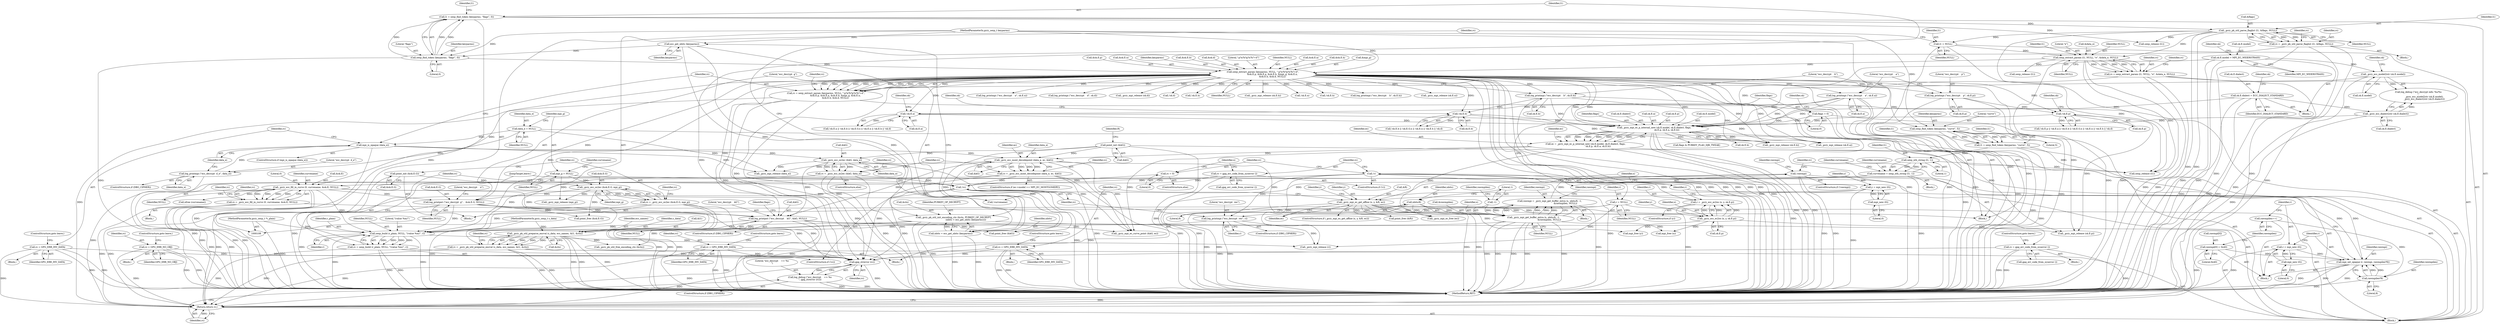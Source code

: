 digraph "0_gnupg_da780c8183cccc8f533c8ace8211ac2cb2bdee7b@API" {
"1000740" [label="(Call,gpg_strerror (rc))"];
"1000284" [label="(Call,rc = _gcry_ecc_os2ec (&sk.E.G, mpi_g))"];
"1000286" [label="(Call,_gcry_ecc_os2ec (&sk.E.G, mpi_g))"];
"1000277" [label="(Call,point_init (&sk.E.G))"];
"1000126" [label="(Call,mpi_g = NULL)"];
"1000228" [label="(Call,rc = sexp_extract_param (keyparms, NULL, \"-p?a?b?g?n?h?+d\",\n                           &sk.E.p, &sk.E.a, &sk.E.b, &mpi_g, &sk.E.n,\n                           &sk.E.h, &sk.d, NULL))"];
"1000230" [label="(Call,sexp_extract_param (keyparms, NULL, \"-p?a?b?g?n?h?+d\",\n                           &sk.E.p, &sk.E.a, &sk.E.b, &mpi_g, &sk.E.n,\n                           &sk.E.h, &sk.d, NULL))"];
"1000169" [label="(Call,sexp_find_token (keyparms, \"flags\", 0))"];
"1000165" [label="(Call,ecc_get_nbits (keyparms))"];
"1000111" [label="(MethodParameterIn,gcry_sexp_t keyparms)"];
"1000205" [label="(Call,sexp_extract_param (l1, NULL, \"e\", &data_e, NULL))"];
"1000188" [label="(Call,l1 = NULL)"];
"1000178" [label="(Call,_gcry_pk_util_parse_flaglist (l1, &flags, NULL))"];
"1000167" [label="(Call,l1 = sexp_find_token (keyparms, \"flags\", 0))"];
"1000585" [label="(Call,rc = GPG_ERR_INV_DATA)"];
"1000494" [label="(Call,rc = GPG_ERR_NO_OBJ)"];
"1000541" [label="(Call,rc = _gcry_ecc_os2ec (&kG, data_e))"];
"1000543" [label="(Call,_gcry_ecc_os2ec (&kG, data_e))"];
"1000153" [label="(Call,point_init (&kG))"];
"1000221" [label="(Call,mpi_is_opaque (data_e))"];
"1000217" [label="(Call,log_printmpi (\"ecc_decrypt  d_e\", data_e))"];
"1000121" [label="(Call,data_e = NULL)"];
"1000533" [label="(Call,rc = _gcry_ecc_mont_decodepoint (data_e, ec, &kG))"];
"1000535" [label="(Call,_gcry_ecc_mont_decodepoint (data_e, ec, &kG))"];
"1000498" [label="(Call,ec = _gcry_mpi_ec_p_internal_new (sk.E.model, sk.E.dialect, flags,\n                                    sk.E.p, sk.E.a, sk.E.b))"];
"1000500" [label="(Call,_gcry_mpi_ec_p_internal_new (sk.E.model, sk.E.dialect, flags,\n                                    sk.E.p, sk.E.a, sk.E.b))"];
"1000333" [label="(Call,sk.E.model = MPI_EC_WEIERSTRASS)"];
"1000367" [label="(Call,_gcry_ecc_model2str (sk.E.model))"];
"1000373" [label="(Call,_gcry_ecc_dialect2str (sk.E.dialect))"];
"1000340" [label="(Call,sk.E.dialect = ECC_DIALECT_STANDARD)"];
"1000144" [label="(Call,flags = 0)"];
"1000446" [label="(Call,!sk.E.p)"];
"1000392" [label="(Call,log_printmpi (\"ecc_decrypt    p\", sk.E.p))"];
"1000399" [label="(Call,log_printmpi (\"ecc_decrypt    a\", sk.E.a))"];
"1000453" [label="(Call,!sk.E.a)"];
"1000460" [label="(Call,!sk.E.b)"];
"1000406" [label="(Call,log_printmpi (\"ecc_decrypt    b\", sk.E.b))"];
"1000569" [label="(Call,rc = GPG_ERR_INV_DATA)"];
"1000191" [label="(Call,rc = _gcry_pk_util_preparse_encval (s_data, ecc_names, &l1, &ctx))"];
"1000193" [label="(Call,_gcry_pk_util_preparse_encval (s_data, ecc_names, &l1, &ctx))"];
"1000110" [label="(MethodParameterIn,gcry_sexp_t s_data)"];
"1000159" [label="(Call,_gcry_pk_util_init_encoding_ctx (&ctx, PUBKEY_OP_DECRYPT,\n                                   (nbits = ecc_get_nbits (keyparms))))"];
"1000163" [label="(Call,nbits = ecc_get_nbits (keyparms))"];
"1000224" [label="(Call,rc = GPG_ERR_INV_DATA)"];
"1000621" [label="(Call,rc = gpg_err_code_from_syserror ())"];
"1000176" [label="(Call,rc = _gcry_pk_util_parse_flaglist (l1, &flags, NULL))"];
"1000664" [label="(Call,!rc)"];
"1000651" [label="(Call,rc = 0)"];
"1000647" [label="(Call,rc = gpg_err_code_from_syserror ())"];
"1000203" [label="(Call,rc = sexp_extract_param (l1, NULL, \"e\", &data_e, NULL))"];
"1000316" [label="(Call,rc = _gcry_ecc_fill_in_curve (0, curvename, &sk.E, NULL))"];
"1000318" [label="(Call,_gcry_ecc_fill_in_curve (0, curvename, &sk.E, NULL))"];
"1000308" [label="(Call,curvename = sexp_nth_string (l1, 1))"];
"1000310" [label="(Call,sexp_nth_string (l1, 1))"];
"1000299" [label="(Call,l1 = sexp_find_token (keyparms, \"curve\", 5))"];
"1000301" [label="(Call,sexp_find_token (keyparms, \"curve\", 5))"];
"1000666" [label="(Call,rc = sexp_build (r_plain, NULL, \"(value %m)\", r))"];
"1000668" [label="(Call,sexp_build (r_plain, NULL, \"(value %m)\", r))"];
"1000109" [label="(MethodParameterIn,gcry_sexp_t *r_plain)"];
"1000607" [label="(Call,_gcry_mpi_get_buffer_extra (x, nbits/8, -1,\n                                             &rawmpilen, NULL))"];
"1000578" [label="(Call,_gcry_mpi_ec_get_affine (x, y, &R, ec))"];
"1000573" [label="(Call,y = mpi_new (0))"];
"1000575" [label="(Call,mpi_new (0))"];
"1000609" [label="(Call,nbits/8)"];
"1000612" [label="(Call,-1)"];
"1000552" [label="(Call,log_printpnt (\"ecc_decrypt    kG\", &kG, NULL))"];
"1000413" [label="(Call,log_printpnt (\"ecc_decrypt  g\",   &sk.E.G, NULL))"];
"1000645" [label="(Call,!r)"];
"1000638" [label="(Call,mpi_set_opaque (r, rawmpi, rawmpilen*8))"];
"1000634" [label="(Call,r = mpi_new (0))"];
"1000636" [label="(Call,mpi_new (0))"];
"1000627" [label="(Call,rawmpi[0] = 0x40)"];
"1000618" [label="(Call,!rawmpi)"];
"1000605" [label="(Call,rawmpi = _gcry_mpi_get_buffer_extra (x, nbits/8, -1,\n                                             &rawmpilen, NULL))"];
"1000641" [label="(Call,rawmpilen*8)"];
"1000632" [label="(Call,rawmpilen++)"];
"1000591" [label="(Call,r = _gcry_ecc_ec2os (x, y, sk.E.p))"];
"1000593" [label="(Call,_gcry_ecc_ec2os (x, y, sk.E.p))"];
"1000660" [label="(Call,log_printmpi (\"ecc_decrypt  res\", r))"];
"1000140" [label="(Call,r = NULL)"];
"1000738" [label="(Call,log_debug (\"ecc_decrypt    => %s\n\", gpg_strerror (rc)))"];
"1000742" [label="(Return,return rc;)"];
"1000641" [label="(Call,rawmpilen*8)"];
"1000668" [label="(Call,sexp_build (r_plain, NULL, \"(value %m)\", r))"];
"1000246" [label="(Call,&sk.E.b)"];
"1000500" [label="(Call,_gcry_mpi_ec_p_internal_new (sk.E.model, sk.E.dialect, flags,\n                                    sk.E.p, sk.E.a, sk.E.b))"];
"1000334" [label="(Call,sk.E.model)"];
"1000624" [label="(ControlStructure,goto leave;)"];
"1000195" [label="(Identifier,ecc_names)"];
"1000228" [label="(Call,rc = sexp_extract_param (keyparms, NULL, \"-p?a?b?g?n?h?+d\",\n                           &sk.E.p, &sk.E.a, &sk.E.b, &mpi_g, &sk.E.n,\n                           &sk.E.h, &sk.d, NULL))"];
"1000180" [label="(Call,&flags)"];
"1000272" [label="(Identifier,rc)"];
"1000175" [label="(Block,)"];
"1000640" [label="(Identifier,rawmpi)"];
"1000142" [label="(Identifier,NULL)"];
"1000607" [label="(Call,_gcry_mpi_get_buffer_extra (x, nbits/8, -1,\n                                             &rawmpilen, NULL))"];
"1000140" [label="(Call,r = NULL)"];
"1000452" [label="(Call,!sk.E.a || !sk.E.b || !sk.E.G.x || !sk.E.n || !sk.E.h || !sk.d)"];
"1000314" [label="(Identifier,curvename)"];
"1000153" [label="(Call,point_init (&kG))"];
"1000330" [label="(Call,!curvename)"];
"1000637" [label="(Literal,0)"];
"1000570" [label="(Identifier,rc)"];
"1000613" [label="(Literal,1)"];
"1000123" [label="(Identifier,NULL)"];
"1000300" [label="(Identifier,l1)"];
"1000672" [label="(Identifier,r)"];
"1000456" [label="(Identifier,sk)"];
"1000266" [label="(Call,&sk.d)"];
"1000447" [label="(Call,sk.E.p)"];
"1000497" [label="(ControlStructure,goto leave;)"];
"1000422" [label="(Call,log_printmpi (\"ecc_decrypt    n\", sk.E.n))"];
"1000572" [label="(ControlStructure,goto leave;)"];
"1000177" [label="(Identifier,rc)"];
"1000614" [label="(Call,&rawmpilen)"];
"1000591" [label="(Call,r = _gcry_ecc_ec2os (x, y, sk.E.p))"];
"1000317" [label="(Identifier,rc)"];
"1000541" [label="(Call,rc = _gcry_ecc_os2ec (&kG, data_e))"];
"1000192" [label="(Identifier,rc)"];
"1000351" [label="(Identifier,sk)"];
"1000571" [label="(Identifier,GPG_ERR_INV_DATA)"];
"1000111" [label="(MethodParameterIn,gcry_sexp_t keyparms)"];
"1000169" [label="(Call,sexp_find_token (keyparms, \"flags\", 0))"];
"1000658" [label="(ControlStructure,if (DBG_CIPHER))"];
"1000471" [label="(Identifier,sk)"];
"1000439" [label="(Call,log_printmpi (\"ecc_decrypt    d\", sk.d))"];
"1000112" [label="(Block,)"];
"1000198" [label="(Call,&ctx)"];
"1000546" [label="(Identifier,data_e)"];
"1000638" [label="(Call,mpi_set_opaque (r, rawmpi, rawmpilen*8))"];
"1000297" [label="(Call,sexp_release (l1))"];
"1000394" [label="(Call,sk.E.p)"];
"1000646" [label="(Identifier,r)"];
"1000413" [label="(Call,log_printpnt (\"ecc_decrypt  g\",   &sk.E.G, NULL))"];
"1000340" [label="(Call,sk.E.dialect = ECC_DIALECT_STANDARD)"];
"1000145" [label="(Identifier,flags)"];
"1000276" [label="(Block,)"];
"1000364" [label="(Block,)"];
"1000189" [label="(Identifier,l1)"];
"1000193" [label="(Call,_gcry_pk_util_preparse_encval (s_data, ecc_names, &l1, &ctx))"];
"1000644" [label="(ControlStructure,if (!r))"];
"1000620" [label="(Block,)"];
"1000605" [label="(Call,rawmpi = _gcry_mpi_get_buffer_extra (x, nbits/8, -1,\n                                             &rawmpilen, NULL))"];
"1000560" [label="(Call,flags & PUBKEY_FLAG_DJB_TWEAK)"];
"1000368" [label="(Call,sk.E.model)"];
"1000318" [label="(Call,_gcry_ecc_fill_in_curve (0, curvename, &sk.E, NULL))"];
"1000586" [label="(Identifier,rc)"];
"1000393" [label="(Literal,\"ecc_decrypt    p\")"];
"1000544" [label="(Call,&kG)"];
"1000392" [label="(Call,log_printmpi (\"ecc_decrypt    p\", sk.E.p))"];
"1000217" [label="(Call,log_printmpi (\"ecc_decrypt  d_e\", data_e))"];
"1000580" [label="(Identifier,y)"];
"1000610" [label="(Identifier,nbits)"];
"1000576" [label="(Literal,0)"];
"1000277" [label="(Call,point_init (&sk.E.G))"];
"1000166" [label="(Identifier,keyparms)"];
"1000543" [label="(Call,_gcry_ecc_os2ec (&kG, data_e))"];
"1000615" [label="(Identifier,rawmpilen)"];
"1000700" [label="(Call,_gcry_mpi_release (mpi_g))"];
"1000121" [label="(Call,data_e = NULL)"];
"1000302" [label="(Identifier,keyparms)"];
"1000182" [label="(Identifier,NULL)"];
"1000194" [label="(Identifier,s_data)"];
"1000213" [label="(Identifier,rc)"];
"1000579" [label="(Identifier,x)"];
"1000400" [label="(Literal,\"ecc_decrypt    a\")"];
"1000581" [label="(Call,&R)"];
"1000226" [label="(Identifier,GPG_ERR_INV_DATA)"];
"1000320" [label="(Identifier,curvename)"];
"1000578" [label="(Call,_gcry_mpi_ec_get_affine (x, y, &R, ec))"];
"1000602" [label="(Block,)"];
"1000661" [label="(Literal,\"ecc_decrypt  res\")"];
"1000141" [label="(Identifier,r)"];
"1000162" [label="(Identifier,PUBKEY_OP_DECRYPT)"];
"1000445" [label="(Call,!sk.E.p || !sk.E.a || !sk.E.b || !sk.E.G.x || !sk.E.n || !sk.E.h || !sk.d)"];
"1000626" [label="(Block,)"];
"1000669" [label="(Identifier,r_plain)"];
"1000688" [label="(Call,_gcry_mpi_release (sk.E.a))"];
"1000408" [label="(Call,sk.E.b)"];
"1000163" [label="(Call,nbits = ecc_get_nbits (keyparms))"];
"1000673" [label="(JumpTarget,leave:)"];
"1000744" [label="(MethodReturn,RET)"];
"1000203" [label="(Call,rc = sexp_extract_param (l1, NULL, \"e\", &data_e, NULL))"];
"1000325" [label="(Identifier,NULL)"];
"1000312" [label="(Literal,1)"];
"1000346" [label="(Identifier,ECC_DIALECT_STANDARD)"];
"1000284" [label="(Call,rc = _gcry_ecc_os2ec (&sk.E.G, mpi_g))"];
"1000176" [label="(Call,rc = _gcry_pk_util_parse_flaglist (l1, &flags, NULL))"];
"1000729" [label="(Call,sexp_release (l1))"];
"1000538" [label="(Call,&kG)"];
"1000627" [label="(Call,rawmpi[0] = 0x40)"];
"1000674" [label="(Call,point_free (&R))"];
"1000650" [label="(ControlStructure,else)"];
"1000233" [label="(Literal,\"-p?a?b?g?n?h?+d\")"];
"1000219" [label="(Identifier,data_e)"];
"1000232" [label="(Identifier,NULL)"];
"1000512" [label="(Call,sk.E.p)"];
"1000209" [label="(Call,&data_e)"];
"1000240" [label="(Call,&sk.E.a)"];
"1000222" [label="(Identifier,data_e)"];
"1000670" [label="(Identifier,NULL)"];
"1000260" [label="(Call,&sk.E.h)"];
"1000229" [label="(Identifier,rc)"];
"1000252" [label="(Call,&mpi_g)"];
"1000652" [label="(Identifier,rc)"];
"1000415" [label="(Call,&sk.E.G)"];
"1000608" [label="(Identifier,x)"];
"1000220" [label="(ControlStructure,if (mpi_is_opaque (data_e)))"];
"1000376" [label="(Identifier,sk)"];
"1000542" [label="(Identifier,rc)"];
"1000128" [label="(Identifier,NULL)"];
"1000721" [label="(Call,_gcry_mpi_release (sk.d))"];
"1000575" [label="(Call,mpi_new (0))"];
"1000207" [label="(Identifier,NULL)"];
"1000126" [label="(Call,mpi_g = NULL)"];
"1000489" [label="(Call,!sk.d)"];
"1000639" [label="(Identifier,r)"];
"1000341" [label="(Call,sk.E.dialect)"];
"1000303" [label="(Literal,\"curve\")"];
"1000633" [label="(Identifier,rawmpilen)"];
"1000158" [label="(Identifier,R)"];
"1000463" [label="(Identifier,sk)"];
"1000662" [label="(Identifier,r)"];
"1000739" [label="(Literal,\"ecc_decrypt    => %s\n\")"];
"1000725" [label="(Call,_gcry_mpi_release (data_e))"];
"1000204" [label="(Identifier,rc)"];
"1000285" [label="(Identifier,rc)"];
"1000295" [label="(Identifier,rc)"];
"1000234" [label="(Call,&sk.E.p)"];
"1000191" [label="(Call,rc = _gcry_pk_util_preparse_encval (s_data, ecc_names, &l1, &ctx))"];
"1000593" [label="(Call,_gcry_ecc_ec2os (x, y, sk.E.p))"];
"1000171" [label="(Literal,\"flags\")"];
"1000727" [label="(Call,xfree (curvename))"];
"1000460" [label="(Call,!sk.E.b)"];
"1000188" [label="(Call,l1 = NULL)"];
"1000536" [label="(Identifier,data_e)"];
"1000740" [label="(Call,gpg_strerror (rc))"];
"1000501" [label="(Call,sk.E.model)"];
"1000499" [label="(Identifier,ec)"];
"1000459" [label="(Call,!sk.E.b || !sk.E.G.x || !sk.E.n || !sk.E.h || !sk.d)"];
"1000612" [label="(Call,-1)"];
"1000682" [label="(Call,_gcry_mpi_release (sk.E.p))"];
"1000666" [label="(Call,rc = sexp_build (r_plain, NULL, \"(value %m)\", r))"];
"1000631" [label="(Literal,0x40)"];
"1000550" [label="(ControlStructure,if (DBG_CIPHER))"];
"1000569" [label="(Call,rc = GPG_ERR_INV_DATA)"];
"1000584" [label="(Block,)"];
"1000635" [label="(Identifier,r)"];
"1000483" [label="(Call,!sk.E.h)"];
"1000365" [label="(Call,log_debug (\"ecc_decrypt info: %s/%s\n\",\n                 _gcry_ecc_model2str (sk.E.model),\n                 _gcry_ecc_dialect2str (sk.E.dialect)))"];
"1000327" [label="(Identifier,rc)"];
"1000154" [label="(Call,&kG)"];
"1000654" [label="(Call,mpi_free (x))"];
"1000694" [label="(Call,_gcry_mpi_release (sk.E.b))"];
"1000373" [label="(Call,_gcry_ecc_dialect2str (sk.E.dialect))"];
"1000656" [label="(Call,mpi_free (y))"];
"1000554" [label="(Call,&kG)"];
"1000583" [label="(Identifier,ec)"];
"1000315" [label="(Block,)"];
"1000110" [label="(MethodParameterIn,gcry_sexp_t s_data)"];
"1000588" [label="(ControlStructure,goto leave;)"];
"1000537" [label="(Identifier,ec)"];
"1000553" [label="(Literal,\"ecc_decrypt    kG\")"];
"1000634" [label="(Call,r = mpi_new (0))"];
"1000621" [label="(Call,rc = gpg_err_code_from_syserror ())"];
"1000660" [label="(Call,log_printmpi (\"ecc_decrypt  res\", r))"];
"1000170" [label="(Identifier,keyparms)"];
"1000374" [label="(Call,sk.E.dialect)"];
"1000270" [label="(Identifier,NULL)"];
"1000552" [label="(Call,log_printpnt (\"ecc_decrypt    kG\", &kG, NULL))"];
"1000619" [label="(Identifier,rawmpi)"];
"1000223" [label="(Block,)"];
"1000308" [label="(Call,curvename = sexp_nth_string (l1, 1))"];
"1000421" [label="(Identifier,NULL)"];
"1000206" [label="(Identifier,l1)"];
"1000254" [label="(Call,&sk.E.n)"];
"1000742" [label="(Return,return rc;)"];
"1000164" [label="(Identifier,nbits)"];
"1000741" [label="(Identifier,rc)"];
"1000311" [label="(Identifier,l1)"];
"1000493" [label="(Block,)"];
"1000671" [label="(Literal,\"(value %m)\")"];
"1000496" [label="(Identifier,GPG_ERR_NO_OBJ)"];
"1000310" [label="(Call,sexp_nth_string (l1, 1))"];
"1000165" [label="(Call,ecc_get_nbits (keyparms))"];
"1000522" [label="(Call,sk.E.b)"];
"1000715" [label="(Call,_gcry_mpi_release (sk.E.h))"];
"1000511" [label="(Identifier,flags)"];
"1000645" [label="(Call,!r)"];
"1000577" [label="(ControlStructure,if (_gcry_mpi_ec_get_affine (x, y, &R, ec)))"];
"1000494" [label="(Call,rc = GPG_ERR_NO_OBJ)"];
"1000495" [label="(Identifier,rc)"];
"1000498" [label="(Call,ec = _gcry_mpi_ec_p_internal_new (sk.E.model, sk.E.dialect, flags,\n                                    sk.E.p, sk.E.a, sk.E.b))"];
"1000287" [label="(Call,&sk.E.G)"];
"1000211" [label="(Identifier,NULL)"];
"1000731" [label="(Call,_gcry_mpi_ec_free (ec))"];
"1000530" [label="(Identifier,ec)"];
"1000339" [label="(Identifier,MPI_EC_WEIERSTRASS)"];
"1000367" [label="(Call,_gcry_ecc_model2str (sk.E.model))"];
"1000122" [label="(Identifier,data_e)"];
"1000149" [label="(Identifier,sk)"];
"1000564" [label="(Call,_gcry_mpi_ec_curve_point (&kG, ec))"];
"1000407" [label="(Literal,\"ecc_decrypt    b\")"];
"1000665" [label="(Identifier,rc)"];
"1000414" [label="(Literal,\"ecc_decrypt  g\")"];
"1000642" [label="(Identifier,rawmpilen)"];
"1000196" [label="(Call,&l1)"];
"1000225" [label="(Identifier,rc)"];
"1000333" [label="(Call,sk.E.model = MPI_EC_WEIERSTRASS)"];
"1000304" [label="(Literal,5)"];
"1000231" [label="(Identifier,keyparms)"];
"1000617" [label="(ControlStructure,if (!rawmpi))"];
"1000167" [label="(Call,l1 = sexp_find_token (keyparms, \"flags\", 0))"];
"1000585" [label="(Call,rc = GPG_ERR_INV_DATA)"];
"1000127" [label="(Identifier,mpi_g)"];
"1000307" [label="(Block,)"];
"1000653" [label="(Literal,0)"];
"1000286" [label="(Call,_gcry_ecc_os2ec (&sk.E.G, mpi_g))"];
"1000587" [label="(Identifier,GPG_ERR_INV_DATA)"];
"1000664" [label="(Call,!rc)"];
"1000548" [label="(Identifier,rc)"];
"1000146" [label="(Literal,0)"];
"1000623" [label="(Call,gpg_err_code_from_syserror ())"];
"1000611" [label="(Literal,8)"];
"1000506" [label="(Call,sk.E.dialect)"];
"1000454" [label="(Call,sk.E.a)"];
"1000476" [label="(Call,!sk.E.n)"];
"1000299" [label="(Call,l1 = sexp_find_token (keyparms, \"curve\", 5))"];
"1000109" [label="(MethodParameterIn,gcry_sexp_t *r_plain)"];
"1000190" [label="(Identifier,NULL)"];
"1000533" [label="(Call,rc = _gcry_ecc_mont_decodepoint (data_e, ec, &kG))"];
"1000399" [label="(Call,log_printmpi (\"ecc_decrypt    a\", sk.E.a))"];
"1000446" [label="(Call,!sk.E.p)"];
"1000590" [label="(Identifier,y)"];
"1000556" [label="(Identifier,NULL)"];
"1000144" [label="(Call,flags = 0)"];
"1000680" [label="(Call,_gcry_mpi_release (r))"];
"1000594" [label="(Identifier,x)"];
"1000609" [label="(Call,nbits/8)"];
"1000595" [label="(Identifier,y)"];
"1000321" [label="(Call,&sk.E)"];
"1000738" [label="(Call,log_debug (\"ecc_decrypt    => %s\n\", gpg_strerror (rc)))"];
"1000618" [label="(Call,!rawmpi)"];
"1000534" [label="(Identifier,rc)"];
"1000667" [label="(Identifier,rc)"];
"1000649" [label="(Call,gpg_err_code_from_syserror ())"];
"1000648" [label="(Identifier,rc)"];
"1000348" [label="(Call,!sk.E.h)"];
"1000316" [label="(Call,rc = _gcry_ecc_fill_in_curve (0, curvename, &sk.E, NULL))"];
"1000168" [label="(Identifier,l1)"];
"1000736" [label="(ControlStructure,if (DBG_CIPHER))"];
"1000227" [label="(ControlStructure,goto leave;)"];
"1000186" [label="(Call,sexp_release (l1))"];
"1000319" [label="(Literal,0)"];
"1000622" [label="(Identifier,rc)"];
"1000332" [label="(Block,)"];
"1000301" [label="(Call,sexp_find_token (keyparms, \"curve\", 5))"];
"1000527" [label="(ControlStructure,if (ec->model == MPI_EC_MONTGOMERY))"];
"1000636" [label="(Call,mpi_new (0))"];
"1000596" [label="(Call,sk.E.p)"];
"1000160" [label="(Call,&ctx)"];
"1000174" [label="(Identifier,l1)"];
"1000517" [label="(Call,sk.E.a)"];
"1000647" [label="(Call,rc = gpg_err_code_from_syserror ())"];
"1000733" [label="(Call,_gcry_pk_util_free_encoding_ctx (&ctx))"];
"1000628" [label="(Call,rawmpi[0])"];
"1000406" [label="(Call,log_printmpi (\"ecc_decrypt    b\", sk.E.b))"];
"1000655" [label="(Identifier,x)"];
"1000131" [label="(Identifier,curvename)"];
"1000632" [label="(Call,rawmpilen++)"];
"1000606" [label="(Identifier,rawmpi)"];
"1000230" [label="(Call,sexp_extract_param (keyparms, NULL, \"-p?a?b?g?n?h?+d\",\n                           &sk.E.p, &sk.E.a, &sk.E.b, &mpi_g, &sk.E.n,\n                           &sk.E.h, &sk.d, NULL))"];
"1000221" [label="(Call,mpi_is_opaque (data_e))"];
"1000401" [label="(Call,sk.E.a)"];
"1000651" [label="(Call,rc = 0)"];
"1000573" [label="(Call,y = mpi_new (0))"];
"1000629" [label="(Identifier,rawmpi)"];
"1000184" [label="(Identifier,rc)"];
"1000663" [label="(ControlStructure,if (!rc))"];
"1000589" [label="(ControlStructure,if (y))"];
"1000429" [label="(Call,log_printmpi (\"ecc_decrypt    h\", sk.E.h))"];
"1000574" [label="(Identifier,y)"];
"1000423" [label="(Literal,\"ecc_decrypt    n\")"];
"1000643" [label="(Literal,8)"];
"1000178" [label="(Call,_gcry_pk_util_parse_flaglist (l1, &flags, NULL))"];
"1000201" [label="(Identifier,rc)"];
"1000540" [label="(ControlStructure,else)"];
"1000306" [label="(Identifier,l1)"];
"1000309" [label="(Identifier,curvename)"];
"1000561" [label="(Identifier,flags)"];
"1000743" [label="(Identifier,rc)"];
"1000461" [label="(Call,sk.E.b)"];
"1000677" [label="(Call,point_free (&kG))"];
"1000535" [label="(Call,_gcry_ecc_mont_decodepoint (data_e, ec, &kG))"];
"1000453" [label="(Call,!sk.E.a)"];
"1000224" [label="(Call,rc = GPG_ERR_INV_DATA)"];
"1000592" [label="(Identifier,r)"];
"1000278" [label="(Call,&sk.E.G)"];
"1000159" [label="(Call,_gcry_pk_util_init_encoding_ctx (&ctx, PUBKEY_OP_DECRYPT,\n                                   (nbits = ecc_get_nbits (keyparms))))"];
"1000616" [label="(Identifier,NULL)"];
"1000343" [label="(Identifier,sk)"];
"1000208" [label="(Literal,\"e\")"];
"1000218" [label="(Literal,\"ecc_decrypt  d_e\")"];
"1000709" [label="(Call,_gcry_mpi_release (sk.E.n))"];
"1000568" [label="(Block,)"];
"1000179" [label="(Identifier,l1)"];
"1000205" [label="(Call,sexp_extract_param (l1, NULL, \"e\", &data_e, NULL))"];
"1000702" [label="(Call,point_free (&sk.E.G))"];
"1000172" [label="(Literal,0)"];
"1000293" [label="(Identifier,mpi_g)"];
"1000215" [label="(ControlStructure,if (DBG_CIPHER))"];
"1000740" -> "1000738"  [label="AST: "];
"1000740" -> "1000741"  [label="CFG: "];
"1000741" -> "1000740"  [label="AST: "];
"1000738" -> "1000740"  [label="CFG: "];
"1000740" -> "1000744"  [label="DDG: "];
"1000740" -> "1000738"  [label="DDG: "];
"1000284" -> "1000740"  [label="DDG: "];
"1000228" -> "1000740"  [label="DDG: "];
"1000585" -> "1000740"  [label="DDG: "];
"1000494" -> "1000740"  [label="DDG: "];
"1000541" -> "1000740"  [label="DDG: "];
"1000533" -> "1000740"  [label="DDG: "];
"1000569" -> "1000740"  [label="DDG: "];
"1000191" -> "1000740"  [label="DDG: "];
"1000224" -> "1000740"  [label="DDG: "];
"1000621" -> "1000740"  [label="DDG: "];
"1000176" -> "1000740"  [label="DDG: "];
"1000664" -> "1000740"  [label="DDG: "];
"1000203" -> "1000740"  [label="DDG: "];
"1000316" -> "1000740"  [label="DDG: "];
"1000666" -> "1000740"  [label="DDG: "];
"1000740" -> "1000742"  [label="DDG: "];
"1000284" -> "1000276"  [label="AST: "];
"1000284" -> "1000286"  [label="CFG: "];
"1000285" -> "1000284"  [label="AST: "];
"1000286" -> "1000284"  [label="AST: "];
"1000295" -> "1000284"  [label="CFG: "];
"1000284" -> "1000744"  [label="DDG: "];
"1000284" -> "1000744"  [label="DDG: "];
"1000286" -> "1000284"  [label="DDG: "];
"1000286" -> "1000284"  [label="DDG: "];
"1000284" -> "1000742"  [label="DDG: "];
"1000286" -> "1000293"  [label="CFG: "];
"1000287" -> "1000286"  [label="AST: "];
"1000293" -> "1000286"  [label="AST: "];
"1000277" -> "1000286"  [label="DDG: "];
"1000126" -> "1000286"  [label="DDG: "];
"1000286" -> "1000413"  [label="DDG: "];
"1000286" -> "1000700"  [label="DDG: "];
"1000286" -> "1000702"  [label="DDG: "];
"1000277" -> "1000276"  [label="AST: "];
"1000277" -> "1000278"  [label="CFG: "];
"1000278" -> "1000277"  [label="AST: "];
"1000285" -> "1000277"  [label="CFG: "];
"1000277" -> "1000744"  [label="DDG: "];
"1000126" -> "1000112"  [label="AST: "];
"1000126" -> "1000128"  [label="CFG: "];
"1000127" -> "1000126"  [label="AST: "];
"1000128" -> "1000126"  [label="AST: "];
"1000131" -> "1000126"  [label="CFG: "];
"1000126" -> "1000700"  [label="DDG: "];
"1000228" -> "1000112"  [label="AST: "];
"1000228" -> "1000230"  [label="CFG: "];
"1000229" -> "1000228"  [label="AST: "];
"1000230" -> "1000228"  [label="AST: "];
"1000272" -> "1000228"  [label="CFG: "];
"1000228" -> "1000744"  [label="DDG: "];
"1000228" -> "1000744"  [label="DDG: "];
"1000230" -> "1000228"  [label="DDG: "];
"1000230" -> "1000228"  [label="DDG: "];
"1000230" -> "1000228"  [label="DDG: "];
"1000230" -> "1000228"  [label="DDG: "];
"1000230" -> "1000228"  [label="DDG: "];
"1000230" -> "1000228"  [label="DDG: "];
"1000230" -> "1000228"  [label="DDG: "];
"1000230" -> "1000228"  [label="DDG: "];
"1000230" -> "1000228"  [label="DDG: "];
"1000230" -> "1000228"  [label="DDG: "];
"1000228" -> "1000742"  [label="DDG: "];
"1000230" -> "1000270"  [label="CFG: "];
"1000231" -> "1000230"  [label="AST: "];
"1000232" -> "1000230"  [label="AST: "];
"1000233" -> "1000230"  [label="AST: "];
"1000234" -> "1000230"  [label="AST: "];
"1000240" -> "1000230"  [label="AST: "];
"1000246" -> "1000230"  [label="AST: "];
"1000252" -> "1000230"  [label="AST: "];
"1000254" -> "1000230"  [label="AST: "];
"1000260" -> "1000230"  [label="AST: "];
"1000266" -> "1000230"  [label="AST: "];
"1000270" -> "1000230"  [label="AST: "];
"1000230" -> "1000744"  [label="DDG: "];
"1000230" -> "1000744"  [label="DDG: "];
"1000230" -> "1000744"  [label="DDG: "];
"1000230" -> "1000744"  [label="DDG: "];
"1000230" -> "1000744"  [label="DDG: "];
"1000230" -> "1000744"  [label="DDG: "];
"1000230" -> "1000744"  [label="DDG: "];
"1000230" -> "1000744"  [label="DDG: "];
"1000230" -> "1000744"  [label="DDG: "];
"1000169" -> "1000230"  [label="DDG: "];
"1000111" -> "1000230"  [label="DDG: "];
"1000205" -> "1000230"  [label="DDG: "];
"1000230" -> "1000301"  [label="DDG: "];
"1000230" -> "1000318"  [label="DDG: "];
"1000230" -> "1000348"  [label="DDG: "];
"1000230" -> "1000392"  [label="DDG: "];
"1000230" -> "1000399"  [label="DDG: "];
"1000230" -> "1000406"  [label="DDG: "];
"1000230" -> "1000413"  [label="DDG: "];
"1000230" -> "1000422"  [label="DDG: "];
"1000230" -> "1000429"  [label="DDG: "];
"1000230" -> "1000439"  [label="DDG: "];
"1000230" -> "1000446"  [label="DDG: "];
"1000230" -> "1000453"  [label="DDG: "];
"1000230" -> "1000460"  [label="DDG: "];
"1000230" -> "1000476"  [label="DDG: "];
"1000230" -> "1000483"  [label="DDG: "];
"1000230" -> "1000489"  [label="DDG: "];
"1000230" -> "1000500"  [label="DDG: "];
"1000230" -> "1000500"  [label="DDG: "];
"1000230" -> "1000500"  [label="DDG: "];
"1000230" -> "1000552"  [label="DDG: "];
"1000230" -> "1000668"  [label="DDG: "];
"1000230" -> "1000682"  [label="DDG: "];
"1000230" -> "1000688"  [label="DDG: "];
"1000230" -> "1000694"  [label="DDG: "];
"1000230" -> "1000709"  [label="DDG: "];
"1000230" -> "1000715"  [label="DDG: "];
"1000230" -> "1000721"  [label="DDG: "];
"1000169" -> "1000167"  [label="AST: "];
"1000169" -> "1000172"  [label="CFG: "];
"1000170" -> "1000169"  [label="AST: "];
"1000171" -> "1000169"  [label="AST: "];
"1000172" -> "1000169"  [label="AST: "];
"1000167" -> "1000169"  [label="CFG: "];
"1000169" -> "1000744"  [label="DDG: "];
"1000169" -> "1000167"  [label="DDG: "];
"1000169" -> "1000167"  [label="DDG: "];
"1000169" -> "1000167"  [label="DDG: "];
"1000165" -> "1000169"  [label="DDG: "];
"1000111" -> "1000169"  [label="DDG: "];
"1000165" -> "1000163"  [label="AST: "];
"1000165" -> "1000166"  [label="CFG: "];
"1000166" -> "1000165"  [label="AST: "];
"1000163" -> "1000165"  [label="CFG: "];
"1000165" -> "1000159"  [label="DDG: "];
"1000165" -> "1000163"  [label="DDG: "];
"1000111" -> "1000165"  [label="DDG: "];
"1000111" -> "1000108"  [label="AST: "];
"1000111" -> "1000744"  [label="DDG: "];
"1000111" -> "1000301"  [label="DDG: "];
"1000205" -> "1000203"  [label="AST: "];
"1000205" -> "1000211"  [label="CFG: "];
"1000206" -> "1000205"  [label="AST: "];
"1000207" -> "1000205"  [label="AST: "];
"1000208" -> "1000205"  [label="AST: "];
"1000209" -> "1000205"  [label="AST: "];
"1000211" -> "1000205"  [label="AST: "];
"1000203" -> "1000205"  [label="CFG: "];
"1000205" -> "1000744"  [label="DDG: "];
"1000205" -> "1000744"  [label="DDG: "];
"1000205" -> "1000203"  [label="DDG: "];
"1000205" -> "1000203"  [label="DDG: "];
"1000205" -> "1000203"  [label="DDG: "];
"1000205" -> "1000203"  [label="DDG: "];
"1000188" -> "1000205"  [label="DDG: "];
"1000178" -> "1000205"  [label="DDG: "];
"1000205" -> "1000297"  [label="DDG: "];
"1000205" -> "1000729"  [label="DDG: "];
"1000188" -> "1000112"  [label="AST: "];
"1000188" -> "1000190"  [label="CFG: "];
"1000189" -> "1000188"  [label="AST: "];
"1000190" -> "1000188"  [label="AST: "];
"1000192" -> "1000188"  [label="CFG: "];
"1000188" -> "1000744"  [label="DDG: "];
"1000178" -> "1000188"  [label="DDG: "];
"1000188" -> "1000729"  [label="DDG: "];
"1000178" -> "1000176"  [label="AST: "];
"1000178" -> "1000182"  [label="CFG: "];
"1000179" -> "1000178"  [label="AST: "];
"1000180" -> "1000178"  [label="AST: "];
"1000182" -> "1000178"  [label="AST: "];
"1000176" -> "1000178"  [label="CFG: "];
"1000178" -> "1000744"  [label="DDG: "];
"1000178" -> "1000744"  [label="DDG: "];
"1000178" -> "1000176"  [label="DDG: "];
"1000178" -> "1000176"  [label="DDG: "];
"1000178" -> "1000176"  [label="DDG: "];
"1000167" -> "1000178"  [label="DDG: "];
"1000178" -> "1000186"  [label="DDG: "];
"1000178" -> "1000729"  [label="DDG: "];
"1000167" -> "1000112"  [label="AST: "];
"1000168" -> "1000167"  [label="AST: "];
"1000174" -> "1000167"  [label="CFG: "];
"1000167" -> "1000744"  [label="DDG: "];
"1000167" -> "1000186"  [label="DDG: "];
"1000585" -> "1000584"  [label="AST: "];
"1000585" -> "1000587"  [label="CFG: "];
"1000586" -> "1000585"  [label="AST: "];
"1000587" -> "1000585"  [label="AST: "];
"1000588" -> "1000585"  [label="CFG: "];
"1000585" -> "1000744"  [label="DDG: "];
"1000585" -> "1000744"  [label="DDG: "];
"1000585" -> "1000742"  [label="DDG: "];
"1000494" -> "1000493"  [label="AST: "];
"1000494" -> "1000496"  [label="CFG: "];
"1000495" -> "1000494"  [label="AST: "];
"1000496" -> "1000494"  [label="AST: "];
"1000497" -> "1000494"  [label="CFG: "];
"1000494" -> "1000744"  [label="DDG: "];
"1000494" -> "1000744"  [label="DDG: "];
"1000494" -> "1000742"  [label="DDG: "];
"1000541" -> "1000540"  [label="AST: "];
"1000541" -> "1000543"  [label="CFG: "];
"1000542" -> "1000541"  [label="AST: "];
"1000543" -> "1000541"  [label="AST: "];
"1000548" -> "1000541"  [label="CFG: "];
"1000541" -> "1000744"  [label="DDG: "];
"1000541" -> "1000744"  [label="DDG: "];
"1000543" -> "1000541"  [label="DDG: "];
"1000543" -> "1000541"  [label="DDG: "];
"1000541" -> "1000664"  [label="DDG: "];
"1000541" -> "1000742"  [label="DDG: "];
"1000543" -> "1000546"  [label="CFG: "];
"1000544" -> "1000543"  [label="AST: "];
"1000546" -> "1000543"  [label="AST: "];
"1000153" -> "1000543"  [label="DDG: "];
"1000221" -> "1000543"  [label="DDG: "];
"1000543" -> "1000552"  [label="DDG: "];
"1000543" -> "1000564"  [label="DDG: "];
"1000543" -> "1000677"  [label="DDG: "];
"1000543" -> "1000725"  [label="DDG: "];
"1000153" -> "1000112"  [label="AST: "];
"1000153" -> "1000154"  [label="CFG: "];
"1000154" -> "1000153"  [label="AST: "];
"1000158" -> "1000153"  [label="CFG: "];
"1000153" -> "1000744"  [label="DDG: "];
"1000153" -> "1000535"  [label="DDG: "];
"1000153" -> "1000677"  [label="DDG: "];
"1000221" -> "1000220"  [label="AST: "];
"1000221" -> "1000222"  [label="CFG: "];
"1000222" -> "1000221"  [label="AST: "];
"1000225" -> "1000221"  [label="CFG: "];
"1000229" -> "1000221"  [label="CFG: "];
"1000221" -> "1000744"  [label="DDG: "];
"1000217" -> "1000221"  [label="DDG: "];
"1000121" -> "1000221"  [label="DDG: "];
"1000221" -> "1000535"  [label="DDG: "];
"1000221" -> "1000725"  [label="DDG: "];
"1000217" -> "1000215"  [label="AST: "];
"1000217" -> "1000219"  [label="CFG: "];
"1000218" -> "1000217"  [label="AST: "];
"1000219" -> "1000217"  [label="AST: "];
"1000222" -> "1000217"  [label="CFG: "];
"1000217" -> "1000744"  [label="DDG: "];
"1000121" -> "1000217"  [label="DDG: "];
"1000121" -> "1000112"  [label="AST: "];
"1000121" -> "1000123"  [label="CFG: "];
"1000122" -> "1000121"  [label="AST: "];
"1000123" -> "1000121"  [label="AST: "];
"1000127" -> "1000121"  [label="CFG: "];
"1000121" -> "1000725"  [label="DDG: "];
"1000533" -> "1000527"  [label="AST: "];
"1000533" -> "1000535"  [label="CFG: "];
"1000534" -> "1000533"  [label="AST: "];
"1000535" -> "1000533"  [label="AST: "];
"1000548" -> "1000533"  [label="CFG: "];
"1000533" -> "1000744"  [label="DDG: "];
"1000533" -> "1000744"  [label="DDG: "];
"1000535" -> "1000533"  [label="DDG: "];
"1000535" -> "1000533"  [label="DDG: "];
"1000535" -> "1000533"  [label="DDG: "];
"1000533" -> "1000664"  [label="DDG: "];
"1000533" -> "1000742"  [label="DDG: "];
"1000535" -> "1000538"  [label="CFG: "];
"1000536" -> "1000535"  [label="AST: "];
"1000537" -> "1000535"  [label="AST: "];
"1000538" -> "1000535"  [label="AST: "];
"1000498" -> "1000535"  [label="DDG: "];
"1000535" -> "1000552"  [label="DDG: "];
"1000535" -> "1000564"  [label="DDG: "];
"1000535" -> "1000564"  [label="DDG: "];
"1000535" -> "1000677"  [label="DDG: "];
"1000535" -> "1000725"  [label="DDG: "];
"1000535" -> "1000731"  [label="DDG: "];
"1000498" -> "1000112"  [label="AST: "];
"1000498" -> "1000500"  [label="CFG: "];
"1000499" -> "1000498"  [label="AST: "];
"1000500" -> "1000498"  [label="AST: "];
"1000530" -> "1000498"  [label="CFG: "];
"1000498" -> "1000744"  [label="DDG: "];
"1000500" -> "1000498"  [label="DDG: "];
"1000500" -> "1000498"  [label="DDG: "];
"1000500" -> "1000498"  [label="DDG: "];
"1000500" -> "1000498"  [label="DDG: "];
"1000500" -> "1000498"  [label="DDG: "];
"1000500" -> "1000498"  [label="DDG: "];
"1000498" -> "1000564"  [label="DDG: "];
"1000498" -> "1000731"  [label="DDG: "];
"1000500" -> "1000522"  [label="CFG: "];
"1000501" -> "1000500"  [label="AST: "];
"1000506" -> "1000500"  [label="AST: "];
"1000511" -> "1000500"  [label="AST: "];
"1000512" -> "1000500"  [label="AST: "];
"1000517" -> "1000500"  [label="AST: "];
"1000522" -> "1000500"  [label="AST: "];
"1000500" -> "1000744"  [label="DDG: "];
"1000500" -> "1000744"  [label="DDG: "];
"1000500" -> "1000744"  [label="DDG: "];
"1000333" -> "1000500"  [label="DDG: "];
"1000367" -> "1000500"  [label="DDG: "];
"1000373" -> "1000500"  [label="DDG: "];
"1000340" -> "1000500"  [label="DDG: "];
"1000144" -> "1000500"  [label="DDG: "];
"1000446" -> "1000500"  [label="DDG: "];
"1000399" -> "1000500"  [label="DDG: "];
"1000453" -> "1000500"  [label="DDG: "];
"1000460" -> "1000500"  [label="DDG: "];
"1000406" -> "1000500"  [label="DDG: "];
"1000500" -> "1000560"  [label="DDG: "];
"1000500" -> "1000682"  [label="DDG: "];
"1000500" -> "1000688"  [label="DDG: "];
"1000500" -> "1000694"  [label="DDG: "];
"1000333" -> "1000332"  [label="AST: "];
"1000333" -> "1000339"  [label="CFG: "];
"1000334" -> "1000333"  [label="AST: "];
"1000339" -> "1000333"  [label="AST: "];
"1000343" -> "1000333"  [label="CFG: "];
"1000333" -> "1000744"  [label="DDG: "];
"1000333" -> "1000744"  [label="DDG: "];
"1000333" -> "1000367"  [label="DDG: "];
"1000367" -> "1000365"  [label="AST: "];
"1000367" -> "1000368"  [label="CFG: "];
"1000368" -> "1000367"  [label="AST: "];
"1000376" -> "1000367"  [label="CFG: "];
"1000367" -> "1000744"  [label="DDG: "];
"1000367" -> "1000365"  [label="DDG: "];
"1000373" -> "1000365"  [label="AST: "];
"1000373" -> "1000374"  [label="CFG: "];
"1000374" -> "1000373"  [label="AST: "];
"1000365" -> "1000373"  [label="CFG: "];
"1000373" -> "1000744"  [label="DDG: "];
"1000373" -> "1000365"  [label="DDG: "];
"1000340" -> "1000373"  [label="DDG: "];
"1000340" -> "1000332"  [label="AST: "];
"1000340" -> "1000346"  [label="CFG: "];
"1000341" -> "1000340"  [label="AST: "];
"1000346" -> "1000340"  [label="AST: "];
"1000351" -> "1000340"  [label="CFG: "];
"1000340" -> "1000744"  [label="DDG: "];
"1000340" -> "1000744"  [label="DDG: "];
"1000144" -> "1000112"  [label="AST: "];
"1000144" -> "1000146"  [label="CFG: "];
"1000145" -> "1000144"  [label="AST: "];
"1000146" -> "1000144"  [label="AST: "];
"1000149" -> "1000144"  [label="CFG: "];
"1000144" -> "1000744"  [label="DDG: "];
"1000446" -> "1000445"  [label="AST: "];
"1000446" -> "1000447"  [label="CFG: "];
"1000447" -> "1000446"  [label="AST: "];
"1000456" -> "1000446"  [label="CFG: "];
"1000445" -> "1000446"  [label="CFG: "];
"1000446" -> "1000445"  [label="DDG: "];
"1000392" -> "1000446"  [label="DDG: "];
"1000446" -> "1000682"  [label="DDG: "];
"1000392" -> "1000364"  [label="AST: "];
"1000392" -> "1000394"  [label="CFG: "];
"1000393" -> "1000392"  [label="AST: "];
"1000394" -> "1000392"  [label="AST: "];
"1000400" -> "1000392"  [label="CFG: "];
"1000392" -> "1000744"  [label="DDG: "];
"1000399" -> "1000364"  [label="AST: "];
"1000399" -> "1000401"  [label="CFG: "];
"1000400" -> "1000399"  [label="AST: "];
"1000401" -> "1000399"  [label="AST: "];
"1000407" -> "1000399"  [label="CFG: "];
"1000399" -> "1000744"  [label="DDG: "];
"1000399" -> "1000453"  [label="DDG: "];
"1000399" -> "1000688"  [label="DDG: "];
"1000453" -> "1000452"  [label="AST: "];
"1000453" -> "1000454"  [label="CFG: "];
"1000454" -> "1000453"  [label="AST: "];
"1000463" -> "1000453"  [label="CFG: "];
"1000452" -> "1000453"  [label="CFG: "];
"1000453" -> "1000452"  [label="DDG: "];
"1000453" -> "1000688"  [label="DDG: "];
"1000460" -> "1000459"  [label="AST: "];
"1000460" -> "1000461"  [label="CFG: "];
"1000461" -> "1000460"  [label="AST: "];
"1000471" -> "1000460"  [label="CFG: "];
"1000459" -> "1000460"  [label="CFG: "];
"1000460" -> "1000459"  [label="DDG: "];
"1000406" -> "1000460"  [label="DDG: "];
"1000460" -> "1000694"  [label="DDG: "];
"1000406" -> "1000364"  [label="AST: "];
"1000406" -> "1000408"  [label="CFG: "];
"1000407" -> "1000406"  [label="AST: "];
"1000408" -> "1000406"  [label="AST: "];
"1000414" -> "1000406"  [label="CFG: "];
"1000406" -> "1000744"  [label="DDG: "];
"1000406" -> "1000694"  [label="DDG: "];
"1000569" -> "1000568"  [label="AST: "];
"1000569" -> "1000571"  [label="CFG: "];
"1000570" -> "1000569"  [label="AST: "];
"1000571" -> "1000569"  [label="AST: "];
"1000572" -> "1000569"  [label="CFG: "];
"1000569" -> "1000744"  [label="DDG: "];
"1000569" -> "1000744"  [label="DDG: "];
"1000569" -> "1000742"  [label="DDG: "];
"1000191" -> "1000112"  [label="AST: "];
"1000191" -> "1000193"  [label="CFG: "];
"1000192" -> "1000191"  [label="AST: "];
"1000193" -> "1000191"  [label="AST: "];
"1000201" -> "1000191"  [label="CFG: "];
"1000191" -> "1000744"  [label="DDG: "];
"1000191" -> "1000744"  [label="DDG: "];
"1000193" -> "1000191"  [label="DDG: "];
"1000193" -> "1000191"  [label="DDG: "];
"1000193" -> "1000191"  [label="DDG: "];
"1000193" -> "1000191"  [label="DDG: "];
"1000191" -> "1000742"  [label="DDG: "];
"1000193" -> "1000198"  [label="CFG: "];
"1000194" -> "1000193"  [label="AST: "];
"1000195" -> "1000193"  [label="AST: "];
"1000196" -> "1000193"  [label="AST: "];
"1000198" -> "1000193"  [label="AST: "];
"1000193" -> "1000744"  [label="DDG: "];
"1000193" -> "1000744"  [label="DDG: "];
"1000193" -> "1000744"  [label="DDG: "];
"1000110" -> "1000193"  [label="DDG: "];
"1000159" -> "1000193"  [label="DDG: "];
"1000193" -> "1000733"  [label="DDG: "];
"1000110" -> "1000108"  [label="AST: "];
"1000110" -> "1000744"  [label="DDG: "];
"1000159" -> "1000112"  [label="AST: "];
"1000159" -> "1000163"  [label="CFG: "];
"1000160" -> "1000159"  [label="AST: "];
"1000162" -> "1000159"  [label="AST: "];
"1000163" -> "1000159"  [label="AST: "];
"1000168" -> "1000159"  [label="CFG: "];
"1000159" -> "1000744"  [label="DDG: "];
"1000159" -> "1000744"  [label="DDG: "];
"1000163" -> "1000159"  [label="DDG: "];
"1000159" -> "1000733"  [label="DDG: "];
"1000164" -> "1000163"  [label="AST: "];
"1000163" -> "1000744"  [label="DDG: "];
"1000163" -> "1000744"  [label="DDG: "];
"1000224" -> "1000223"  [label="AST: "];
"1000224" -> "1000226"  [label="CFG: "];
"1000225" -> "1000224"  [label="AST: "];
"1000226" -> "1000224"  [label="AST: "];
"1000227" -> "1000224"  [label="CFG: "];
"1000224" -> "1000744"  [label="DDG: "];
"1000224" -> "1000744"  [label="DDG: "];
"1000224" -> "1000742"  [label="DDG: "];
"1000621" -> "1000620"  [label="AST: "];
"1000621" -> "1000623"  [label="CFG: "];
"1000622" -> "1000621"  [label="AST: "];
"1000623" -> "1000621"  [label="AST: "];
"1000624" -> "1000621"  [label="CFG: "];
"1000621" -> "1000744"  [label="DDG: "];
"1000621" -> "1000744"  [label="DDG: "];
"1000621" -> "1000742"  [label="DDG: "];
"1000176" -> "1000175"  [label="AST: "];
"1000177" -> "1000176"  [label="AST: "];
"1000184" -> "1000176"  [label="CFG: "];
"1000176" -> "1000744"  [label="DDG: "];
"1000176" -> "1000744"  [label="DDG: "];
"1000176" -> "1000742"  [label="DDG: "];
"1000664" -> "1000663"  [label="AST: "];
"1000664" -> "1000665"  [label="CFG: "];
"1000665" -> "1000664"  [label="AST: "];
"1000667" -> "1000664"  [label="CFG: "];
"1000673" -> "1000664"  [label="CFG: "];
"1000664" -> "1000744"  [label="DDG: "];
"1000664" -> "1000744"  [label="DDG: "];
"1000651" -> "1000664"  [label="DDG: "];
"1000647" -> "1000664"  [label="DDG: "];
"1000664" -> "1000742"  [label="DDG: "];
"1000651" -> "1000650"  [label="AST: "];
"1000651" -> "1000653"  [label="CFG: "];
"1000652" -> "1000651"  [label="AST: "];
"1000653" -> "1000651"  [label="AST: "];
"1000655" -> "1000651"  [label="CFG: "];
"1000647" -> "1000644"  [label="AST: "];
"1000647" -> "1000649"  [label="CFG: "];
"1000648" -> "1000647"  [label="AST: "];
"1000649" -> "1000647"  [label="AST: "];
"1000655" -> "1000647"  [label="CFG: "];
"1000647" -> "1000744"  [label="DDG: "];
"1000203" -> "1000112"  [label="AST: "];
"1000204" -> "1000203"  [label="AST: "];
"1000213" -> "1000203"  [label="CFG: "];
"1000203" -> "1000744"  [label="DDG: "];
"1000203" -> "1000744"  [label="DDG: "];
"1000203" -> "1000742"  [label="DDG: "];
"1000316" -> "1000315"  [label="AST: "];
"1000316" -> "1000318"  [label="CFG: "];
"1000317" -> "1000316"  [label="AST: "];
"1000318" -> "1000316"  [label="AST: "];
"1000327" -> "1000316"  [label="CFG: "];
"1000316" -> "1000744"  [label="DDG: "];
"1000316" -> "1000744"  [label="DDG: "];
"1000318" -> "1000316"  [label="DDG: "];
"1000318" -> "1000316"  [label="DDG: "];
"1000318" -> "1000316"  [label="DDG: "];
"1000318" -> "1000316"  [label="DDG: "];
"1000316" -> "1000742"  [label="DDG: "];
"1000318" -> "1000325"  [label="CFG: "];
"1000319" -> "1000318"  [label="AST: "];
"1000320" -> "1000318"  [label="AST: "];
"1000321" -> "1000318"  [label="AST: "];
"1000325" -> "1000318"  [label="AST: "];
"1000318" -> "1000744"  [label="DDG: "];
"1000318" -> "1000744"  [label="DDG: "];
"1000308" -> "1000318"  [label="DDG: "];
"1000318" -> "1000330"  [label="DDG: "];
"1000318" -> "1000413"  [label="DDG: "];
"1000318" -> "1000552"  [label="DDG: "];
"1000318" -> "1000668"  [label="DDG: "];
"1000318" -> "1000727"  [label="DDG: "];
"1000308" -> "1000307"  [label="AST: "];
"1000308" -> "1000310"  [label="CFG: "];
"1000309" -> "1000308"  [label="AST: "];
"1000310" -> "1000308"  [label="AST: "];
"1000314" -> "1000308"  [label="CFG: "];
"1000308" -> "1000744"  [label="DDG: "];
"1000310" -> "1000308"  [label="DDG: "];
"1000310" -> "1000308"  [label="DDG: "];
"1000308" -> "1000330"  [label="DDG: "];
"1000310" -> "1000312"  [label="CFG: "];
"1000311" -> "1000310"  [label="AST: "];
"1000312" -> "1000310"  [label="AST: "];
"1000299" -> "1000310"  [label="DDG: "];
"1000310" -> "1000729"  [label="DDG: "];
"1000299" -> "1000112"  [label="AST: "];
"1000299" -> "1000301"  [label="CFG: "];
"1000300" -> "1000299"  [label="AST: "];
"1000301" -> "1000299"  [label="AST: "];
"1000306" -> "1000299"  [label="CFG: "];
"1000299" -> "1000744"  [label="DDG: "];
"1000301" -> "1000299"  [label="DDG: "];
"1000301" -> "1000299"  [label="DDG: "];
"1000301" -> "1000299"  [label="DDG: "];
"1000299" -> "1000729"  [label="DDG: "];
"1000301" -> "1000304"  [label="CFG: "];
"1000302" -> "1000301"  [label="AST: "];
"1000303" -> "1000301"  [label="AST: "];
"1000304" -> "1000301"  [label="AST: "];
"1000301" -> "1000744"  [label="DDG: "];
"1000666" -> "1000663"  [label="AST: "];
"1000666" -> "1000668"  [label="CFG: "];
"1000667" -> "1000666"  [label="AST: "];
"1000668" -> "1000666"  [label="AST: "];
"1000673" -> "1000666"  [label="CFG: "];
"1000666" -> "1000744"  [label="DDG: "];
"1000666" -> "1000744"  [label="DDG: "];
"1000668" -> "1000666"  [label="DDG: "];
"1000668" -> "1000666"  [label="DDG: "];
"1000668" -> "1000666"  [label="DDG: "];
"1000668" -> "1000666"  [label="DDG: "];
"1000666" -> "1000742"  [label="DDG: "];
"1000668" -> "1000672"  [label="CFG: "];
"1000669" -> "1000668"  [label="AST: "];
"1000670" -> "1000668"  [label="AST: "];
"1000671" -> "1000668"  [label="AST: "];
"1000672" -> "1000668"  [label="AST: "];
"1000668" -> "1000744"  [label="DDG: "];
"1000668" -> "1000744"  [label="DDG: "];
"1000109" -> "1000668"  [label="DDG: "];
"1000607" -> "1000668"  [label="DDG: "];
"1000552" -> "1000668"  [label="DDG: "];
"1000413" -> "1000668"  [label="DDG: "];
"1000645" -> "1000668"  [label="DDG: "];
"1000660" -> "1000668"  [label="DDG: "];
"1000140" -> "1000668"  [label="DDG: "];
"1000668" -> "1000680"  [label="DDG: "];
"1000109" -> "1000108"  [label="AST: "];
"1000109" -> "1000744"  [label="DDG: "];
"1000607" -> "1000605"  [label="AST: "];
"1000607" -> "1000616"  [label="CFG: "];
"1000608" -> "1000607"  [label="AST: "];
"1000609" -> "1000607"  [label="AST: "];
"1000612" -> "1000607"  [label="AST: "];
"1000614" -> "1000607"  [label="AST: "];
"1000616" -> "1000607"  [label="AST: "];
"1000605" -> "1000607"  [label="CFG: "];
"1000607" -> "1000744"  [label="DDG: "];
"1000607" -> "1000744"  [label="DDG: "];
"1000607" -> "1000744"  [label="DDG: "];
"1000607" -> "1000744"  [label="DDG: "];
"1000607" -> "1000744"  [label="DDG: "];
"1000607" -> "1000605"  [label="DDG: "];
"1000607" -> "1000605"  [label="DDG: "];
"1000607" -> "1000605"  [label="DDG: "];
"1000607" -> "1000605"  [label="DDG: "];
"1000607" -> "1000605"  [label="DDG: "];
"1000578" -> "1000607"  [label="DDG: "];
"1000609" -> "1000607"  [label="DDG: "];
"1000609" -> "1000607"  [label="DDG: "];
"1000612" -> "1000607"  [label="DDG: "];
"1000607" -> "1000654"  [label="DDG: "];
"1000578" -> "1000577"  [label="AST: "];
"1000578" -> "1000583"  [label="CFG: "];
"1000579" -> "1000578"  [label="AST: "];
"1000580" -> "1000578"  [label="AST: "];
"1000581" -> "1000578"  [label="AST: "];
"1000583" -> "1000578"  [label="AST: "];
"1000586" -> "1000578"  [label="CFG: "];
"1000590" -> "1000578"  [label="CFG: "];
"1000578" -> "1000744"  [label="DDG: "];
"1000578" -> "1000744"  [label="DDG: "];
"1000578" -> "1000744"  [label="DDG: "];
"1000573" -> "1000578"  [label="DDG: "];
"1000578" -> "1000593"  [label="DDG: "];
"1000578" -> "1000593"  [label="DDG: "];
"1000578" -> "1000656"  [label="DDG: "];
"1000578" -> "1000674"  [label="DDG: "];
"1000578" -> "1000731"  [label="DDG: "];
"1000573" -> "1000568"  [label="AST: "];
"1000573" -> "1000575"  [label="CFG: "];
"1000574" -> "1000573"  [label="AST: "];
"1000575" -> "1000573"  [label="AST: "];
"1000579" -> "1000573"  [label="CFG: "];
"1000573" -> "1000744"  [label="DDG: "];
"1000575" -> "1000573"  [label="DDG: "];
"1000575" -> "1000576"  [label="CFG: "];
"1000576" -> "1000575"  [label="AST: "];
"1000609" -> "1000611"  [label="CFG: "];
"1000610" -> "1000609"  [label="AST: "];
"1000611" -> "1000609"  [label="AST: "];
"1000613" -> "1000609"  [label="CFG: "];
"1000609" -> "1000744"  [label="DDG: "];
"1000612" -> "1000613"  [label="CFG: "];
"1000613" -> "1000612"  [label="AST: "];
"1000615" -> "1000612"  [label="CFG: "];
"1000552" -> "1000550"  [label="AST: "];
"1000552" -> "1000556"  [label="CFG: "];
"1000553" -> "1000552"  [label="AST: "];
"1000554" -> "1000552"  [label="AST: "];
"1000556" -> "1000552"  [label="AST: "];
"1000561" -> "1000552"  [label="CFG: "];
"1000552" -> "1000744"  [label="DDG: "];
"1000552" -> "1000744"  [label="DDG: "];
"1000413" -> "1000552"  [label="DDG: "];
"1000552" -> "1000564"  [label="DDG: "];
"1000552" -> "1000677"  [label="DDG: "];
"1000413" -> "1000364"  [label="AST: "];
"1000413" -> "1000421"  [label="CFG: "];
"1000414" -> "1000413"  [label="AST: "];
"1000415" -> "1000413"  [label="AST: "];
"1000421" -> "1000413"  [label="AST: "];
"1000423" -> "1000413"  [label="CFG: "];
"1000413" -> "1000744"  [label="DDG: "];
"1000413" -> "1000744"  [label="DDG: "];
"1000413" -> "1000702"  [label="DDG: "];
"1000645" -> "1000644"  [label="AST: "];
"1000645" -> "1000646"  [label="CFG: "];
"1000646" -> "1000645"  [label="AST: "];
"1000648" -> "1000645"  [label="CFG: "];
"1000652" -> "1000645"  [label="CFG: "];
"1000645" -> "1000744"  [label="DDG: "];
"1000638" -> "1000645"  [label="DDG: "];
"1000591" -> "1000645"  [label="DDG: "];
"1000645" -> "1000660"  [label="DDG: "];
"1000645" -> "1000680"  [label="DDG: "];
"1000638" -> "1000626"  [label="AST: "];
"1000638" -> "1000641"  [label="CFG: "];
"1000639" -> "1000638"  [label="AST: "];
"1000640" -> "1000638"  [label="AST: "];
"1000641" -> "1000638"  [label="AST: "];
"1000646" -> "1000638"  [label="CFG: "];
"1000638" -> "1000744"  [label="DDG: "];
"1000638" -> "1000744"  [label="DDG: "];
"1000638" -> "1000744"  [label="DDG: "];
"1000634" -> "1000638"  [label="DDG: "];
"1000627" -> "1000638"  [label="DDG: "];
"1000618" -> "1000638"  [label="DDG: "];
"1000641" -> "1000638"  [label="DDG: "];
"1000641" -> "1000638"  [label="DDG: "];
"1000634" -> "1000626"  [label="AST: "];
"1000634" -> "1000636"  [label="CFG: "];
"1000635" -> "1000634"  [label="AST: "];
"1000636" -> "1000634"  [label="AST: "];
"1000639" -> "1000634"  [label="CFG: "];
"1000634" -> "1000744"  [label="DDG: "];
"1000636" -> "1000634"  [label="DDG: "];
"1000636" -> "1000637"  [label="CFG: "];
"1000637" -> "1000636"  [label="AST: "];
"1000627" -> "1000626"  [label="AST: "];
"1000627" -> "1000631"  [label="CFG: "];
"1000628" -> "1000627"  [label="AST: "];
"1000631" -> "1000627"  [label="AST: "];
"1000633" -> "1000627"  [label="CFG: "];
"1000627" -> "1000744"  [label="DDG: "];
"1000618" -> "1000617"  [label="AST: "];
"1000618" -> "1000619"  [label="CFG: "];
"1000619" -> "1000618"  [label="AST: "];
"1000622" -> "1000618"  [label="CFG: "];
"1000629" -> "1000618"  [label="CFG: "];
"1000618" -> "1000744"  [label="DDG: "];
"1000618" -> "1000744"  [label="DDG: "];
"1000605" -> "1000618"  [label="DDG: "];
"1000605" -> "1000602"  [label="AST: "];
"1000606" -> "1000605"  [label="AST: "];
"1000619" -> "1000605"  [label="CFG: "];
"1000605" -> "1000744"  [label="DDG: "];
"1000641" -> "1000643"  [label="CFG: "];
"1000642" -> "1000641"  [label="AST: "];
"1000643" -> "1000641"  [label="AST: "];
"1000641" -> "1000744"  [label="DDG: "];
"1000632" -> "1000641"  [label="DDG: "];
"1000632" -> "1000626"  [label="AST: "];
"1000632" -> "1000633"  [label="CFG: "];
"1000633" -> "1000632"  [label="AST: "];
"1000635" -> "1000632"  [label="CFG: "];
"1000591" -> "1000589"  [label="AST: "];
"1000591" -> "1000593"  [label="CFG: "];
"1000592" -> "1000591"  [label="AST: "];
"1000593" -> "1000591"  [label="AST: "];
"1000646" -> "1000591"  [label="CFG: "];
"1000591" -> "1000744"  [label="DDG: "];
"1000593" -> "1000591"  [label="DDG: "];
"1000593" -> "1000591"  [label="DDG: "];
"1000593" -> "1000591"  [label="DDG: "];
"1000593" -> "1000596"  [label="CFG: "];
"1000594" -> "1000593"  [label="AST: "];
"1000595" -> "1000593"  [label="AST: "];
"1000596" -> "1000593"  [label="AST: "];
"1000593" -> "1000654"  [label="DDG: "];
"1000593" -> "1000656"  [label="DDG: "];
"1000593" -> "1000682"  [label="DDG: "];
"1000660" -> "1000658"  [label="AST: "];
"1000660" -> "1000662"  [label="CFG: "];
"1000661" -> "1000660"  [label="AST: "];
"1000662" -> "1000660"  [label="AST: "];
"1000665" -> "1000660"  [label="CFG: "];
"1000660" -> "1000744"  [label="DDG: "];
"1000140" -> "1000660"  [label="DDG: "];
"1000660" -> "1000680"  [label="DDG: "];
"1000140" -> "1000112"  [label="AST: "];
"1000140" -> "1000142"  [label="CFG: "];
"1000141" -> "1000140"  [label="AST: "];
"1000142" -> "1000140"  [label="AST: "];
"1000145" -> "1000140"  [label="CFG: "];
"1000140" -> "1000680"  [label="DDG: "];
"1000738" -> "1000736"  [label="AST: "];
"1000739" -> "1000738"  [label="AST: "];
"1000743" -> "1000738"  [label="CFG: "];
"1000738" -> "1000744"  [label="DDG: "];
"1000738" -> "1000744"  [label="DDG: "];
"1000742" -> "1000112"  [label="AST: "];
"1000742" -> "1000743"  [label="CFG: "];
"1000743" -> "1000742"  [label="AST: "];
"1000744" -> "1000742"  [label="CFG: "];
"1000742" -> "1000744"  [label="DDG: "];
"1000743" -> "1000742"  [label="DDG: "];
}
